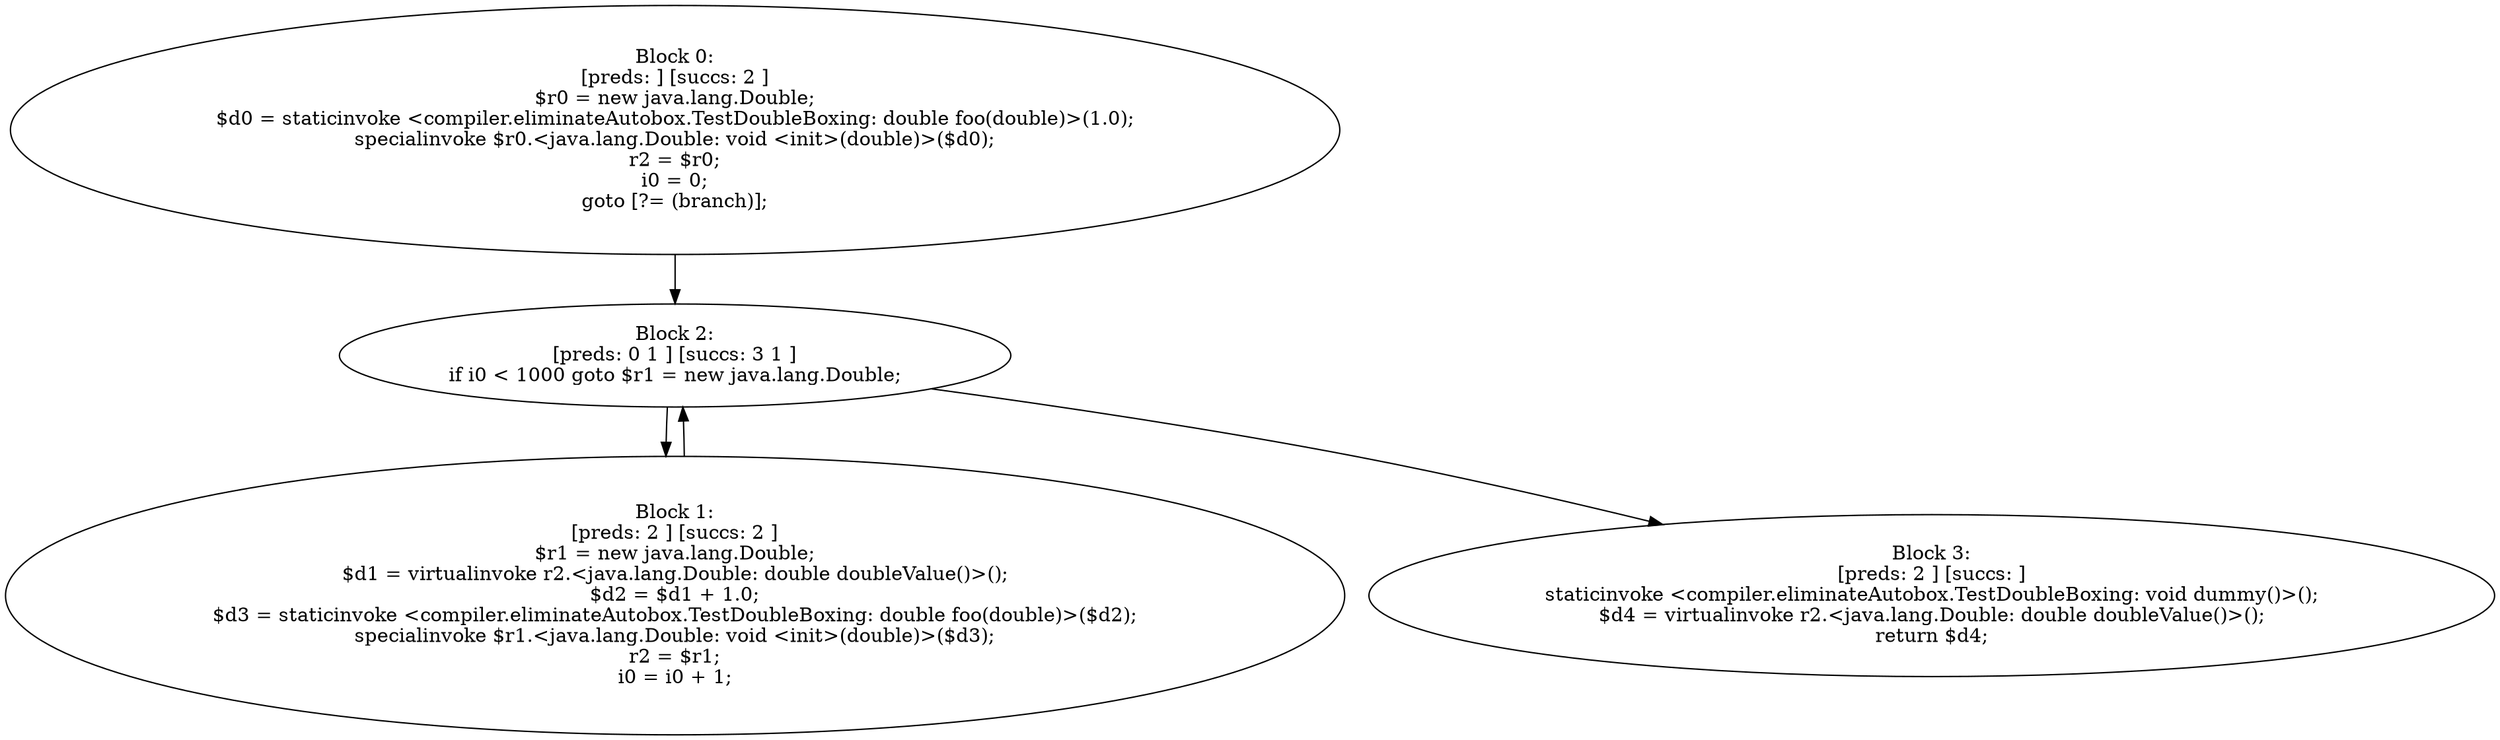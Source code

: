 digraph "unitGraph" {
    "Block 0:
[preds: ] [succs: 2 ]
$r0 = new java.lang.Double;
$d0 = staticinvoke <compiler.eliminateAutobox.TestDoubleBoxing: double foo(double)>(1.0);
specialinvoke $r0.<java.lang.Double: void <init>(double)>($d0);
r2 = $r0;
i0 = 0;
goto [?= (branch)];
"
    "Block 1:
[preds: 2 ] [succs: 2 ]
$r1 = new java.lang.Double;
$d1 = virtualinvoke r2.<java.lang.Double: double doubleValue()>();
$d2 = $d1 + 1.0;
$d3 = staticinvoke <compiler.eliminateAutobox.TestDoubleBoxing: double foo(double)>($d2);
specialinvoke $r1.<java.lang.Double: void <init>(double)>($d3);
r2 = $r1;
i0 = i0 + 1;
"
    "Block 2:
[preds: 0 1 ] [succs: 3 1 ]
if i0 < 1000 goto $r1 = new java.lang.Double;
"
    "Block 3:
[preds: 2 ] [succs: ]
staticinvoke <compiler.eliminateAutobox.TestDoubleBoxing: void dummy()>();
$d4 = virtualinvoke r2.<java.lang.Double: double doubleValue()>();
return $d4;
"
    "Block 0:
[preds: ] [succs: 2 ]
$r0 = new java.lang.Double;
$d0 = staticinvoke <compiler.eliminateAutobox.TestDoubleBoxing: double foo(double)>(1.0);
specialinvoke $r0.<java.lang.Double: void <init>(double)>($d0);
r2 = $r0;
i0 = 0;
goto [?= (branch)];
"->"Block 2:
[preds: 0 1 ] [succs: 3 1 ]
if i0 < 1000 goto $r1 = new java.lang.Double;
";
    "Block 1:
[preds: 2 ] [succs: 2 ]
$r1 = new java.lang.Double;
$d1 = virtualinvoke r2.<java.lang.Double: double doubleValue()>();
$d2 = $d1 + 1.0;
$d3 = staticinvoke <compiler.eliminateAutobox.TestDoubleBoxing: double foo(double)>($d2);
specialinvoke $r1.<java.lang.Double: void <init>(double)>($d3);
r2 = $r1;
i0 = i0 + 1;
"->"Block 2:
[preds: 0 1 ] [succs: 3 1 ]
if i0 < 1000 goto $r1 = new java.lang.Double;
";
    "Block 2:
[preds: 0 1 ] [succs: 3 1 ]
if i0 < 1000 goto $r1 = new java.lang.Double;
"->"Block 3:
[preds: 2 ] [succs: ]
staticinvoke <compiler.eliminateAutobox.TestDoubleBoxing: void dummy()>();
$d4 = virtualinvoke r2.<java.lang.Double: double doubleValue()>();
return $d4;
";
    "Block 2:
[preds: 0 1 ] [succs: 3 1 ]
if i0 < 1000 goto $r1 = new java.lang.Double;
"->"Block 1:
[preds: 2 ] [succs: 2 ]
$r1 = new java.lang.Double;
$d1 = virtualinvoke r2.<java.lang.Double: double doubleValue()>();
$d2 = $d1 + 1.0;
$d3 = staticinvoke <compiler.eliminateAutobox.TestDoubleBoxing: double foo(double)>($d2);
specialinvoke $r1.<java.lang.Double: void <init>(double)>($d3);
r2 = $r1;
i0 = i0 + 1;
";
}
